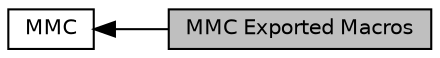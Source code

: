 digraph "MMC Exported Macros"
{
  edge [fontname="Helvetica",fontsize="10",labelfontname="Helvetica",labelfontsize="10"];
  node [fontname="Helvetica",fontsize="10",shape=record];
  rankdir=LR;
  Node0 [label="MMC Exported Macros",height=0.2,width=0.4,color="black", fillcolor="grey75", style="filled", fontcolor="black"];
  Node1 [label="MMC",height=0.2,width=0.4,color="black", fillcolor="white", style="filled",URL="$group___m_m_c.html",tooltip="MMC HAL module driver. "];
  Node1->Node0 [shape=plaintext, dir="back", style="solid"];
}
